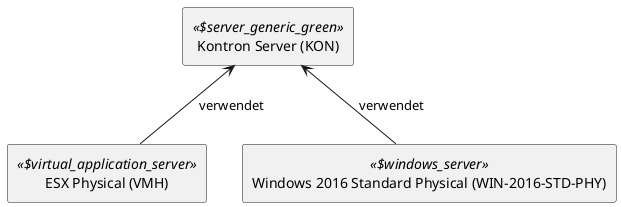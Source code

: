 @startuml


skinparam monochrome true
skinparam componentStyle uml2



show stereotype

rectangle Kontron__F_Server__F___N_KON__O_ as "Kontron Server (KON)" <<$server_generic_green>> {
}

rectangle ESX__F_Physical__F___N_VMH__O_ as "ESX Physical (VMH)" <<$virtual_application_server>> {
}
rectangle Windows__F_2016__F_Standard__F_Physical__F___N_WIN__S_2016__S_STD__S_PHY__O_ as "Windows 2016 Standard Physical (WIN-2016-STD-PHY)" <<$windows_server>> {
}
ESX__F_Physical__F___N_VMH__O_ -up-> Kontron__F_Server__F___N_KON__O_ : verwendet
Windows__F_2016__F_Standard__F_Physical__F___N_WIN__S_2016__S_STD__S_PHY__O_ -up-> Kontron__F_Server__F___N_KON__O_ : verwendet

' Begin Protected Region [[layouting]]

' End Protected Region   [[layouting]]

@enduml
' Actifsource ID=[dc5bfacd-eaac-11e8-88d3-bfc6b992bdec,2f0472c1-0e1a-11e9-8b4c-f9aec93d8b56,Hash]
